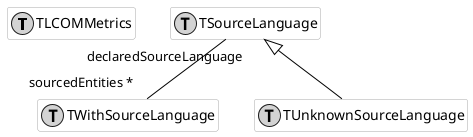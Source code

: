 @startumlhide empty membersskinparam class {  BackgroundColor white  ArrowColor black  BorderColor darkGray}class behavior1 as "TLCOMMetrics" << (T,lightGrey) >> {}class behavior2 as "TWithSourceLanguage" << (T,lightGrey) >> {}class behavior3 as "TSourceLanguage" << (T,lightGrey) >> {}class behavior4 as "TUnknownSourceLanguage" << (T,lightGrey) >> {}behavior3 <|-- behavior4behavior3 "declaredSourceLanguage  " -[#black]- "sourcedEntities * " behavior2@enduml